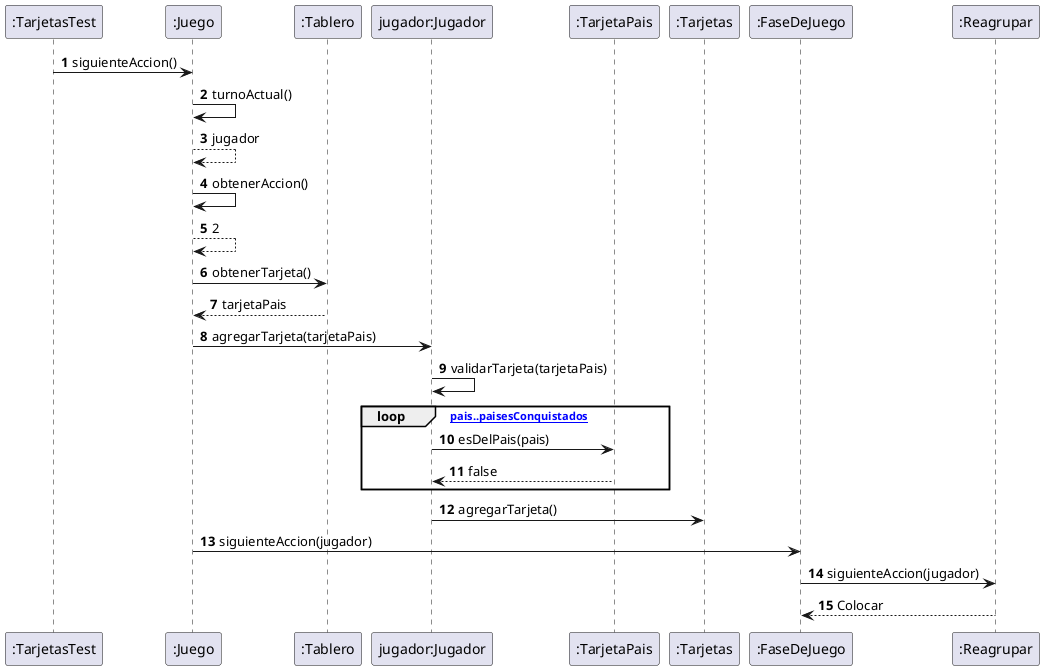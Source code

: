 @startuml

autonumber
participant ":TarjetasTest" as Test order 1
participant ":Juego" as Juego order 2
participant ":Tablero" as Tablero order 3
participant "jugador:Jugador" as Jugador order 4
participant ":TarjetaPais" as TarjetaPais order 5
participant ":Tarjetas" as Tarjetas order 6
participant ":FaseDeJuego" as Fase order 7
participant ":Reagrupar" as Reagrupar order 8

Test -> Juego: siguienteAccion()

Juego -> Juego: turnoActual()
return jugador

Juego -> Juego: obtenerAccion()
return 2

Juego -> Tablero: obtenerTarjeta()
return tarjetaPais

Juego -> Jugador: agregarTarjeta(tarjetaPais)

Jugador -> Jugador: validarTarjeta(tarjetaPais)
loop [pais..paisesConquistados]
    Jugador -> TarjetaPais: esDelPais(pais)
    return false
end

Jugador -> Tarjetas: agregarTarjeta()

Juego -> Fase: siguienteAccion(jugador)
Fase -> Reagrupar: siguienteAccion(jugador)
return Colocar


@enduml